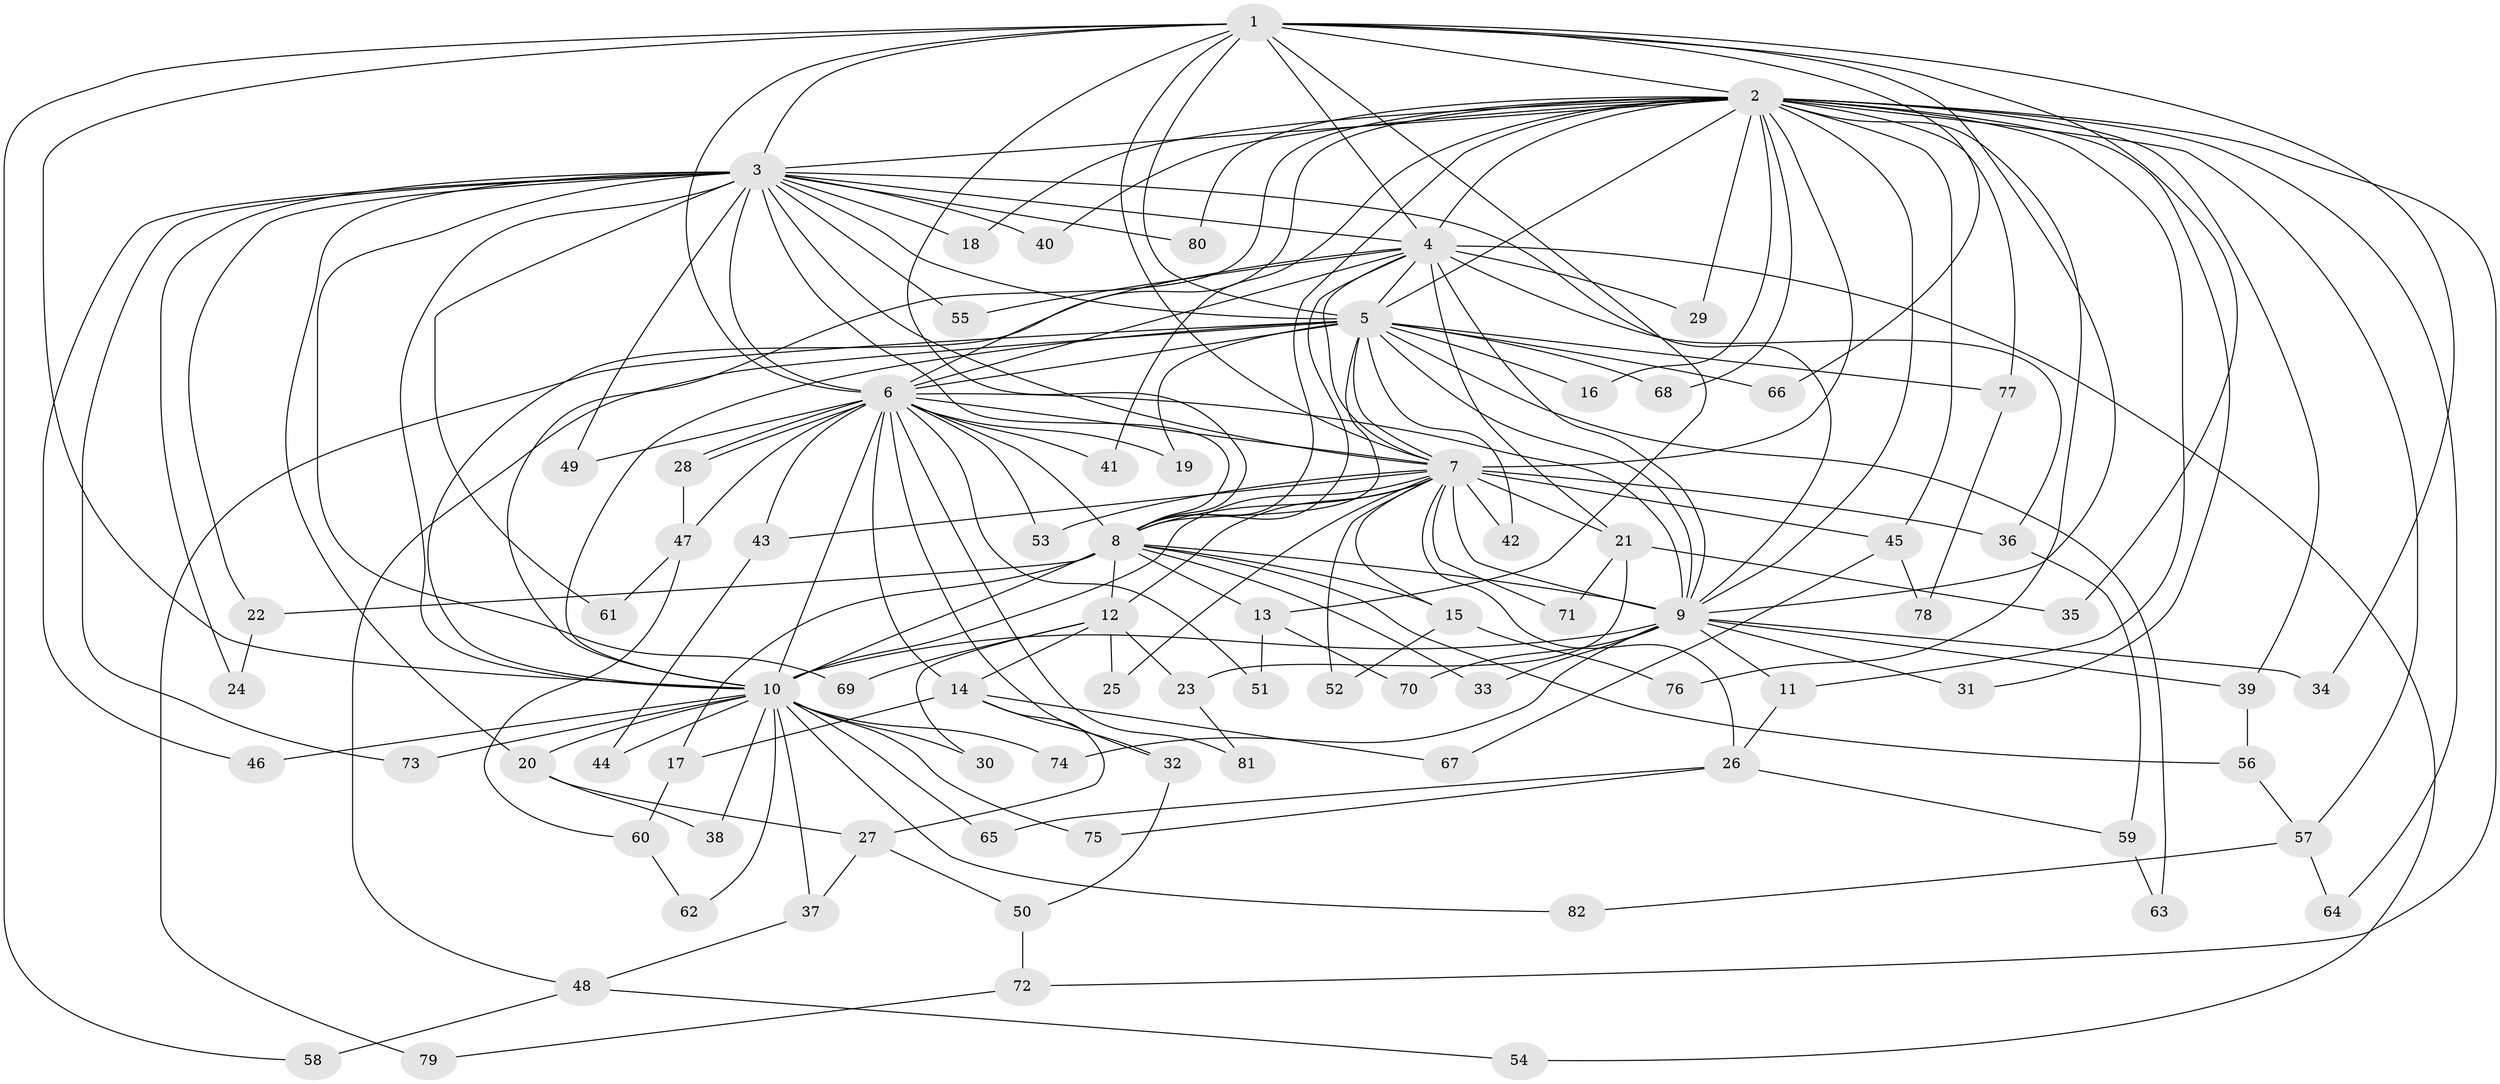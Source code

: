 // Generated by graph-tools (version 1.1) at 2025/35/03/09/25 02:35:07]
// undirected, 82 vertices, 189 edges
graph export_dot {
graph [start="1"]
  node [color=gray90,style=filled];
  1;
  2;
  3;
  4;
  5;
  6;
  7;
  8;
  9;
  10;
  11;
  12;
  13;
  14;
  15;
  16;
  17;
  18;
  19;
  20;
  21;
  22;
  23;
  24;
  25;
  26;
  27;
  28;
  29;
  30;
  31;
  32;
  33;
  34;
  35;
  36;
  37;
  38;
  39;
  40;
  41;
  42;
  43;
  44;
  45;
  46;
  47;
  48;
  49;
  50;
  51;
  52;
  53;
  54;
  55;
  56;
  57;
  58;
  59;
  60;
  61;
  62;
  63;
  64;
  65;
  66;
  67;
  68;
  69;
  70;
  71;
  72;
  73;
  74;
  75;
  76;
  77;
  78;
  79;
  80;
  81;
  82;
  1 -- 2;
  1 -- 3;
  1 -- 4;
  1 -- 5;
  1 -- 6;
  1 -- 7;
  1 -- 8;
  1 -- 9;
  1 -- 10;
  1 -- 13;
  1 -- 34;
  1 -- 35;
  1 -- 58;
  1 -- 66;
  2 -- 3;
  2 -- 4;
  2 -- 5;
  2 -- 6;
  2 -- 7;
  2 -- 8;
  2 -- 9;
  2 -- 10;
  2 -- 11;
  2 -- 16;
  2 -- 18;
  2 -- 29;
  2 -- 31;
  2 -- 39;
  2 -- 40;
  2 -- 41;
  2 -- 45;
  2 -- 57;
  2 -- 64;
  2 -- 68;
  2 -- 72;
  2 -- 76;
  2 -- 77;
  2 -- 80;
  3 -- 4;
  3 -- 5;
  3 -- 6;
  3 -- 7;
  3 -- 8;
  3 -- 9;
  3 -- 10;
  3 -- 18;
  3 -- 20;
  3 -- 22;
  3 -- 24;
  3 -- 40;
  3 -- 46;
  3 -- 49;
  3 -- 55;
  3 -- 61;
  3 -- 69;
  3 -- 73;
  3 -- 80;
  4 -- 5;
  4 -- 6;
  4 -- 7;
  4 -- 8;
  4 -- 9;
  4 -- 10;
  4 -- 21;
  4 -- 29;
  4 -- 36;
  4 -- 54;
  4 -- 55;
  5 -- 6;
  5 -- 7;
  5 -- 8;
  5 -- 9;
  5 -- 10;
  5 -- 16;
  5 -- 19;
  5 -- 42;
  5 -- 48;
  5 -- 63;
  5 -- 66;
  5 -- 68;
  5 -- 77;
  5 -- 79;
  6 -- 7;
  6 -- 8;
  6 -- 9;
  6 -- 10;
  6 -- 14;
  6 -- 19;
  6 -- 28;
  6 -- 28;
  6 -- 32;
  6 -- 41;
  6 -- 43;
  6 -- 47;
  6 -- 49;
  6 -- 51;
  6 -- 53;
  6 -- 81;
  7 -- 8;
  7 -- 9;
  7 -- 10;
  7 -- 12;
  7 -- 15;
  7 -- 21;
  7 -- 25;
  7 -- 26;
  7 -- 36;
  7 -- 42;
  7 -- 43;
  7 -- 45;
  7 -- 52;
  7 -- 53;
  7 -- 71;
  8 -- 9;
  8 -- 10;
  8 -- 12;
  8 -- 13;
  8 -- 15;
  8 -- 17;
  8 -- 22;
  8 -- 33;
  8 -- 56;
  9 -- 10;
  9 -- 11;
  9 -- 31;
  9 -- 33;
  9 -- 34;
  9 -- 39;
  9 -- 70;
  9 -- 74;
  10 -- 20;
  10 -- 30;
  10 -- 37;
  10 -- 38;
  10 -- 44;
  10 -- 46;
  10 -- 62;
  10 -- 65;
  10 -- 73;
  10 -- 74;
  10 -- 75;
  10 -- 82;
  11 -- 26;
  12 -- 14;
  12 -- 23;
  12 -- 25;
  12 -- 30;
  12 -- 69;
  13 -- 51;
  13 -- 70;
  14 -- 17;
  14 -- 27;
  14 -- 32;
  14 -- 67;
  15 -- 52;
  15 -- 76;
  17 -- 60;
  20 -- 27;
  20 -- 38;
  21 -- 23;
  21 -- 35;
  21 -- 71;
  22 -- 24;
  23 -- 81;
  26 -- 59;
  26 -- 65;
  26 -- 75;
  27 -- 37;
  27 -- 50;
  28 -- 47;
  32 -- 50;
  36 -- 59;
  37 -- 48;
  39 -- 56;
  43 -- 44;
  45 -- 67;
  45 -- 78;
  47 -- 60;
  47 -- 61;
  48 -- 54;
  48 -- 58;
  50 -- 72;
  56 -- 57;
  57 -- 64;
  57 -- 82;
  59 -- 63;
  60 -- 62;
  72 -- 79;
  77 -- 78;
}
